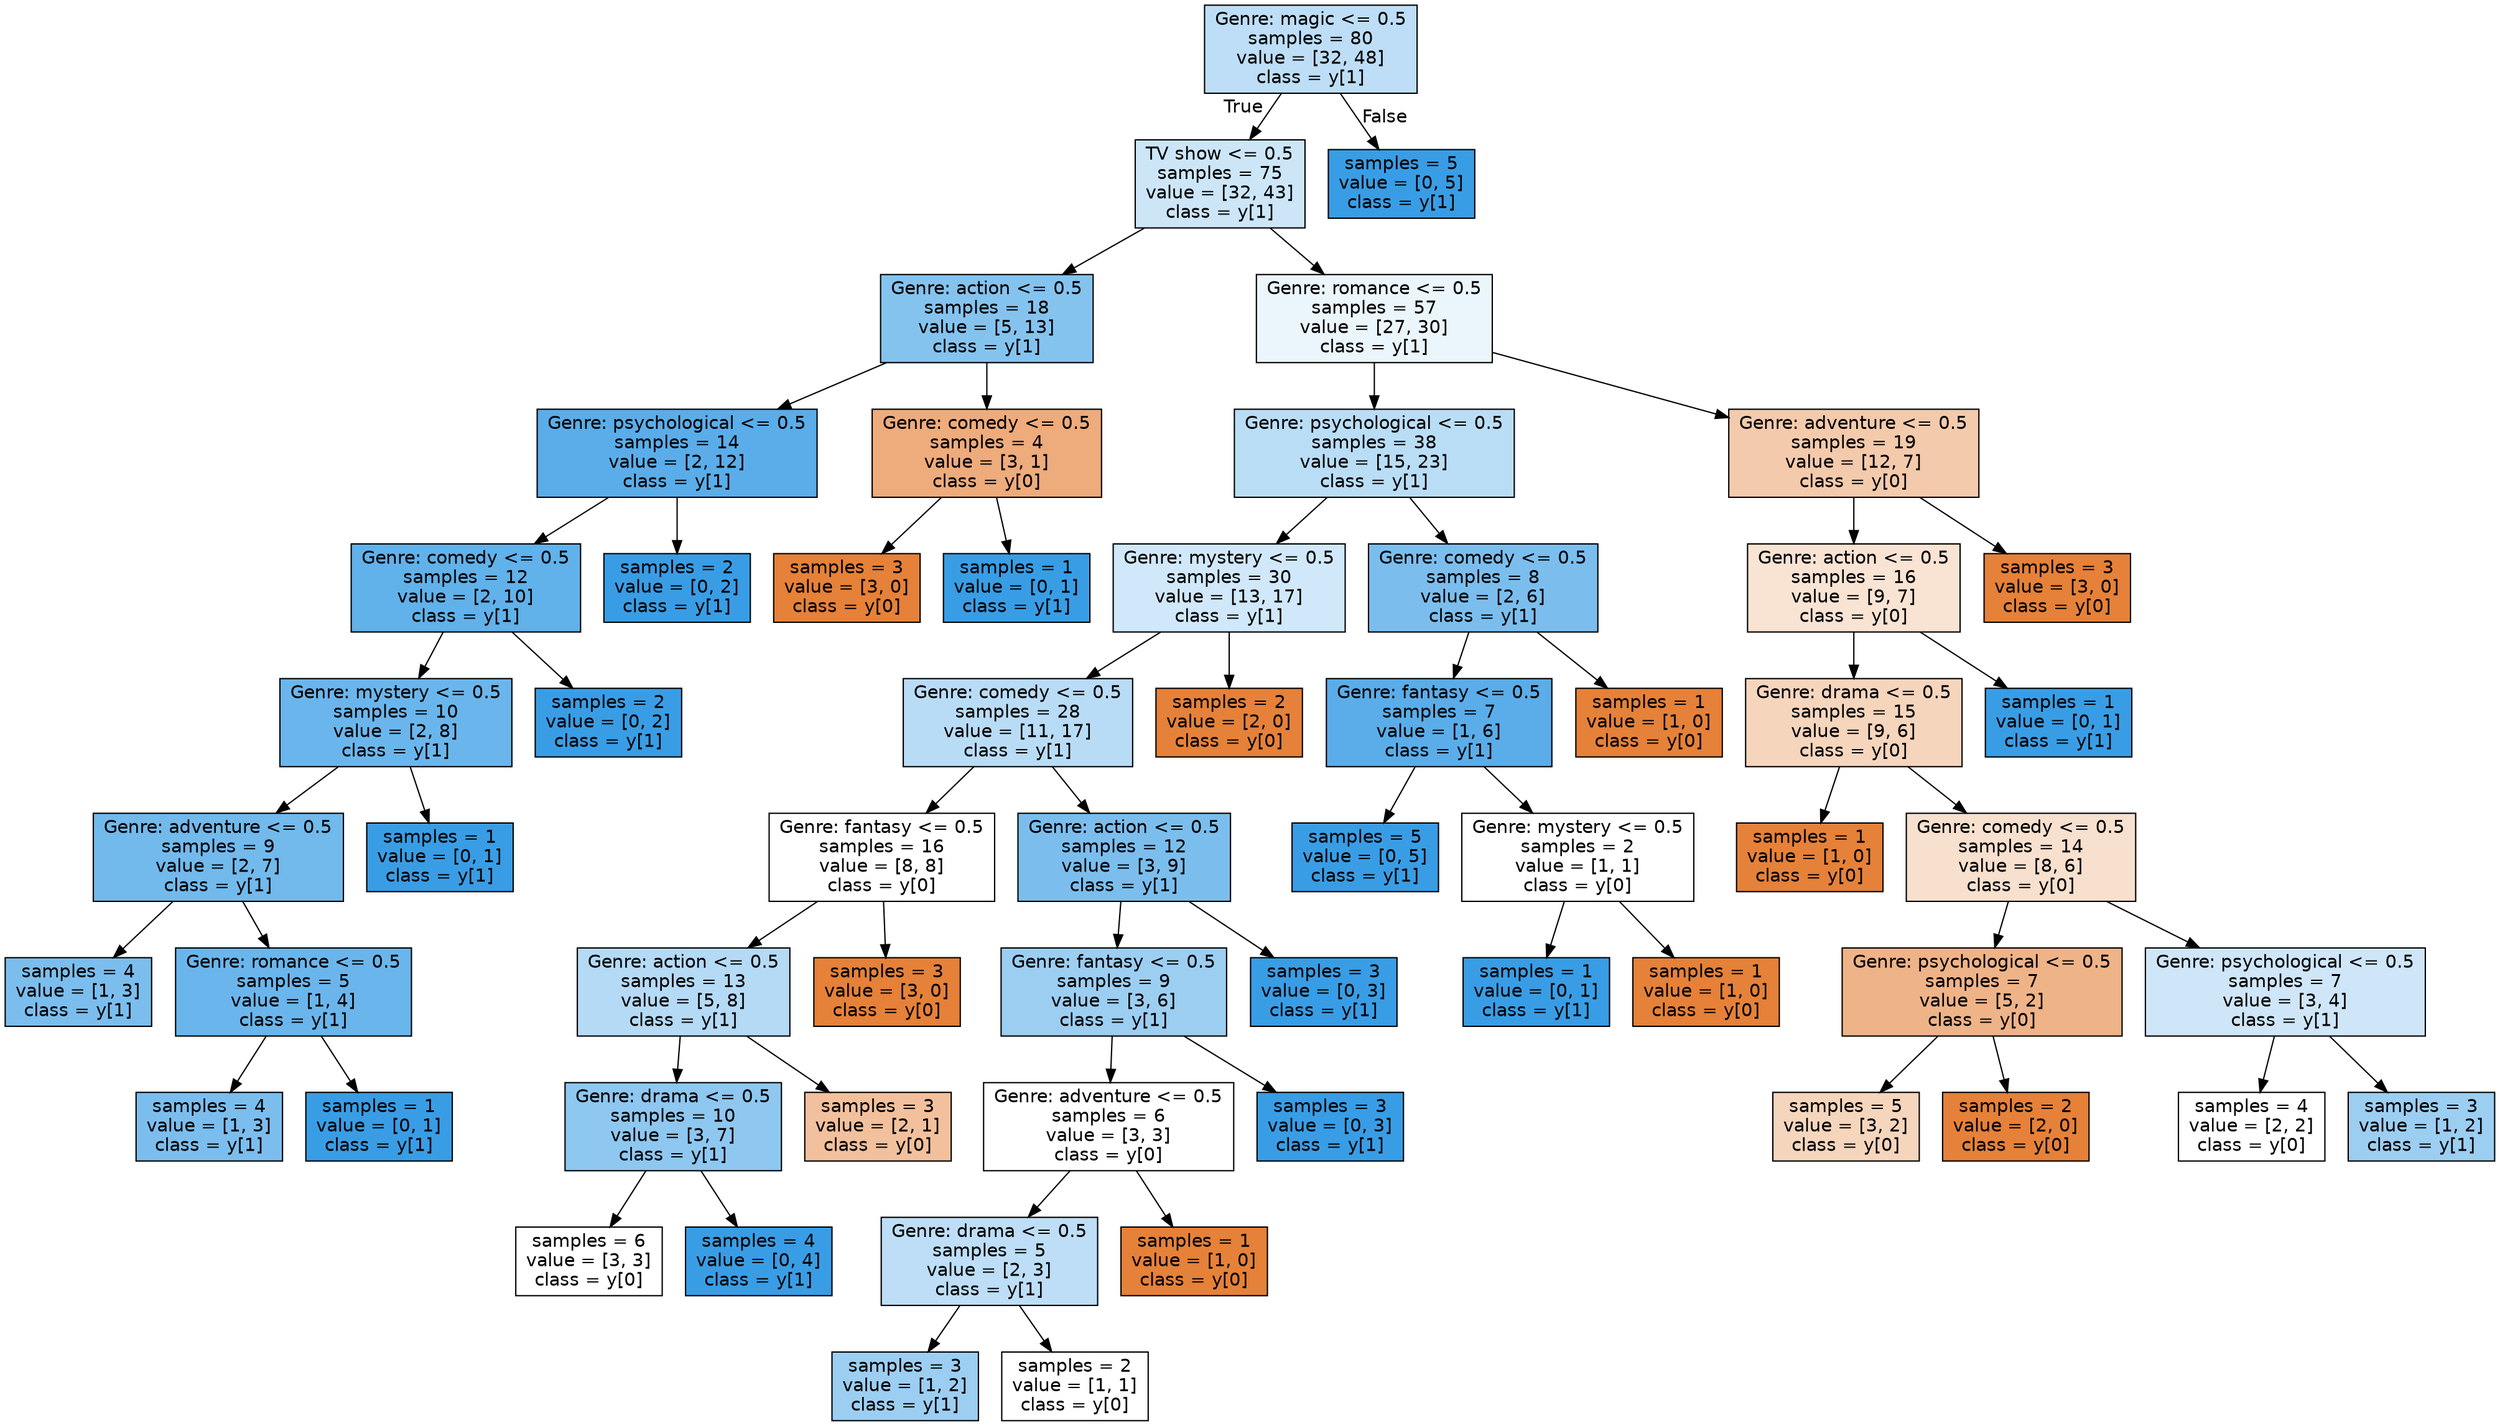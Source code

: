 digraph Tree {
node [shape=box, style="filled", color="black", fontname="helvetica"] ;
edge [fontname="helvetica"] ;
0 [label="Genre: magic <= 0.5\nsamples = 80\nvalue = [32, 48]\nclass = y[1]", fillcolor="#bddef6"] ;
1 [label="TV show <= 0.5\nsamples = 75\nvalue = [32, 43]\nclass = y[1]", fillcolor="#cce6f8"] ;
0 -> 1 [labeldistance=2.5, labelangle=45, headlabel="True"] ;
2 [label="Genre: action <= 0.5\nsamples = 18\nvalue = [5, 13]\nclass = y[1]", fillcolor="#85c3ef"] ;
1 -> 2 ;
3 [label="Genre: psychological <= 0.5\nsamples = 14\nvalue = [2, 12]\nclass = y[1]", fillcolor="#5aade9"] ;
2 -> 3 ;
4 [label="Genre: comedy <= 0.5\nsamples = 12\nvalue = [2, 10]\nclass = y[1]", fillcolor="#61b1ea"] ;
3 -> 4 ;
5 [label="Genre: mystery <= 0.5\nsamples = 10\nvalue = [2, 8]\nclass = y[1]", fillcolor="#6ab6ec"] ;
4 -> 5 ;
6 [label="Genre: adventure <= 0.5\nsamples = 9\nvalue = [2, 7]\nclass = y[1]", fillcolor="#72b9ec"] ;
5 -> 6 ;
7 [label="samples = 4\nvalue = [1, 3]\nclass = y[1]", fillcolor="#7bbeee"] ;
6 -> 7 ;
8 [label="Genre: romance <= 0.5\nsamples = 5\nvalue = [1, 4]\nclass = y[1]", fillcolor="#6ab6ec"] ;
6 -> 8 ;
9 [label="samples = 4\nvalue = [1, 3]\nclass = y[1]", fillcolor="#7bbeee"] ;
8 -> 9 ;
10 [label="samples = 1\nvalue = [0, 1]\nclass = y[1]", fillcolor="#399de5"] ;
8 -> 10 ;
11 [label="samples = 1\nvalue = [0, 1]\nclass = y[1]", fillcolor="#399de5"] ;
5 -> 11 ;
12 [label="samples = 2\nvalue = [0, 2]\nclass = y[1]", fillcolor="#399de5"] ;
4 -> 12 ;
13 [label="samples = 2\nvalue = [0, 2]\nclass = y[1]", fillcolor="#399de5"] ;
3 -> 13 ;
14 [label="Genre: comedy <= 0.5\nsamples = 4\nvalue = [3, 1]\nclass = y[0]", fillcolor="#eeab7b"] ;
2 -> 14 ;
15 [label="samples = 3\nvalue = [3, 0]\nclass = y[0]", fillcolor="#e58139"] ;
14 -> 15 ;
16 [label="samples = 1\nvalue = [0, 1]\nclass = y[1]", fillcolor="#399de5"] ;
14 -> 16 ;
17 [label="Genre: romance <= 0.5\nsamples = 57\nvalue = [27, 30]\nclass = y[1]", fillcolor="#ebf5fc"] ;
1 -> 17 ;
18 [label="Genre: psychological <= 0.5\nsamples = 38\nvalue = [15, 23]\nclass = y[1]", fillcolor="#baddf6"] ;
17 -> 18 ;
19 [label="Genre: mystery <= 0.5\nsamples = 30\nvalue = [13, 17]\nclass = y[1]", fillcolor="#d0e8f9"] ;
18 -> 19 ;
20 [label="Genre: comedy <= 0.5\nsamples = 28\nvalue = [11, 17]\nclass = y[1]", fillcolor="#b9dcf6"] ;
19 -> 20 ;
21 [label="Genre: fantasy <= 0.5\nsamples = 16\nvalue = [8, 8]\nclass = y[0]", fillcolor="#ffffff"] ;
20 -> 21 ;
22 [label="Genre: action <= 0.5\nsamples = 13\nvalue = [5, 8]\nclass = y[1]", fillcolor="#b5daf5"] ;
21 -> 22 ;
23 [label="Genre: drama <= 0.5\nsamples = 10\nvalue = [3, 7]\nclass = y[1]", fillcolor="#8ec7f0"] ;
22 -> 23 ;
24 [label="samples = 6\nvalue = [3, 3]\nclass = y[0]", fillcolor="#ffffff"] ;
23 -> 24 ;
25 [label="samples = 4\nvalue = [0, 4]\nclass = y[1]", fillcolor="#399de5"] ;
23 -> 25 ;
26 [label="samples = 3\nvalue = [2, 1]\nclass = y[0]", fillcolor="#f2c09c"] ;
22 -> 26 ;
27 [label="samples = 3\nvalue = [3, 0]\nclass = y[0]", fillcolor="#e58139"] ;
21 -> 27 ;
28 [label="Genre: action <= 0.5\nsamples = 12\nvalue = [3, 9]\nclass = y[1]", fillcolor="#7bbeee"] ;
20 -> 28 ;
29 [label="Genre: fantasy <= 0.5\nsamples = 9\nvalue = [3, 6]\nclass = y[1]", fillcolor="#9ccef2"] ;
28 -> 29 ;
30 [label="Genre: adventure <= 0.5\nsamples = 6\nvalue = [3, 3]\nclass = y[0]", fillcolor="#ffffff"] ;
29 -> 30 ;
31 [label="Genre: drama <= 0.5\nsamples = 5\nvalue = [2, 3]\nclass = y[1]", fillcolor="#bddef6"] ;
30 -> 31 ;
32 [label="samples = 3\nvalue = [1, 2]\nclass = y[1]", fillcolor="#9ccef2"] ;
31 -> 32 ;
33 [label="samples = 2\nvalue = [1, 1]\nclass = y[0]", fillcolor="#ffffff"] ;
31 -> 33 ;
34 [label="samples = 1\nvalue = [1, 0]\nclass = y[0]", fillcolor="#e58139"] ;
30 -> 34 ;
35 [label="samples = 3\nvalue = [0, 3]\nclass = y[1]", fillcolor="#399de5"] ;
29 -> 35 ;
36 [label="samples = 3\nvalue = [0, 3]\nclass = y[1]", fillcolor="#399de5"] ;
28 -> 36 ;
37 [label="samples = 2\nvalue = [2, 0]\nclass = y[0]", fillcolor="#e58139"] ;
19 -> 37 ;
38 [label="Genre: comedy <= 0.5\nsamples = 8\nvalue = [2, 6]\nclass = y[1]", fillcolor="#7bbeee"] ;
18 -> 38 ;
39 [label="Genre: fantasy <= 0.5\nsamples = 7\nvalue = [1, 6]\nclass = y[1]", fillcolor="#5aade9"] ;
38 -> 39 ;
40 [label="samples = 5\nvalue = [0, 5]\nclass = y[1]", fillcolor="#399de5"] ;
39 -> 40 ;
41 [label="Genre: mystery <= 0.5\nsamples = 2\nvalue = [1, 1]\nclass = y[0]", fillcolor="#ffffff"] ;
39 -> 41 ;
42 [label="samples = 1\nvalue = [0, 1]\nclass = y[1]", fillcolor="#399de5"] ;
41 -> 42 ;
43 [label="samples = 1\nvalue = [1, 0]\nclass = y[0]", fillcolor="#e58139"] ;
41 -> 43 ;
44 [label="samples = 1\nvalue = [1, 0]\nclass = y[0]", fillcolor="#e58139"] ;
38 -> 44 ;
45 [label="Genre: adventure <= 0.5\nsamples = 19\nvalue = [12, 7]\nclass = y[0]", fillcolor="#f4caac"] ;
17 -> 45 ;
46 [label="Genre: action <= 0.5\nsamples = 16\nvalue = [9, 7]\nclass = y[0]", fillcolor="#f9e3d3"] ;
45 -> 46 ;
47 [label="Genre: drama <= 0.5\nsamples = 15\nvalue = [9, 6]\nclass = y[0]", fillcolor="#f6d5bd"] ;
46 -> 47 ;
48 [label="samples = 1\nvalue = [1, 0]\nclass = y[0]", fillcolor="#e58139"] ;
47 -> 48 ;
49 [label="Genre: comedy <= 0.5\nsamples = 14\nvalue = [8, 6]\nclass = y[0]", fillcolor="#f8e0ce"] ;
47 -> 49 ;
50 [label="Genre: psychological <= 0.5\nsamples = 7\nvalue = [5, 2]\nclass = y[0]", fillcolor="#efb388"] ;
49 -> 50 ;
51 [label="samples = 5\nvalue = [3, 2]\nclass = y[0]", fillcolor="#f6d5bd"] ;
50 -> 51 ;
52 [label="samples = 2\nvalue = [2, 0]\nclass = y[0]", fillcolor="#e58139"] ;
50 -> 52 ;
53 [label="Genre: psychological <= 0.5\nsamples = 7\nvalue = [3, 4]\nclass = y[1]", fillcolor="#cee6f8"] ;
49 -> 53 ;
54 [label="samples = 4\nvalue = [2, 2]\nclass = y[0]", fillcolor="#ffffff"] ;
53 -> 54 ;
55 [label="samples = 3\nvalue = [1, 2]\nclass = y[1]", fillcolor="#9ccef2"] ;
53 -> 55 ;
56 [label="samples = 1\nvalue = [0, 1]\nclass = y[1]", fillcolor="#399de5"] ;
46 -> 56 ;
57 [label="samples = 3\nvalue = [3, 0]\nclass = y[0]", fillcolor="#e58139"] ;
45 -> 57 ;
58 [label="samples = 5\nvalue = [0, 5]\nclass = y[1]", fillcolor="#399de5"] ;
0 -> 58 [labeldistance=2.5, labelangle=-45, headlabel="False"] ;
}